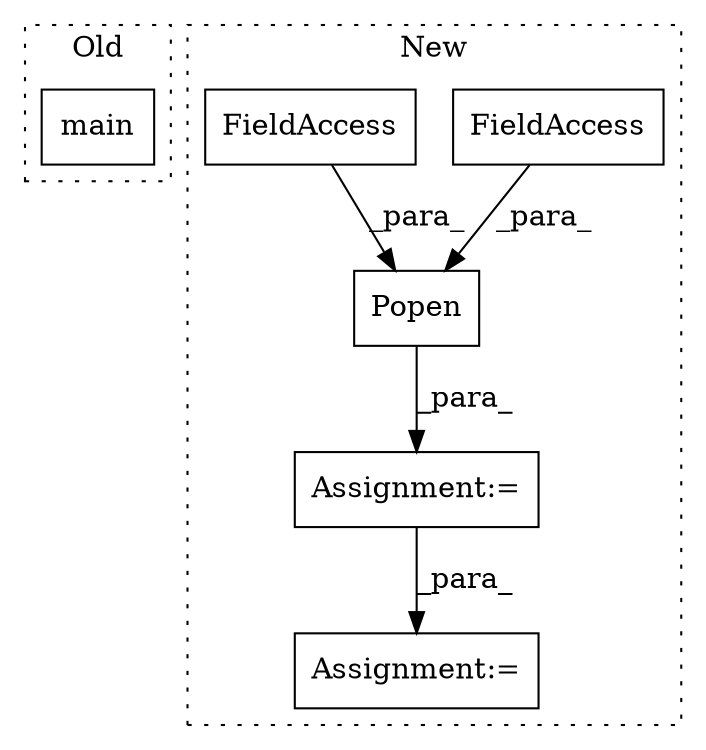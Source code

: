 digraph G {
subgraph cluster0 {
1 [label="main" a="32" s="6538,6547" l="5,1" shape="box"];
label = "Old";
style="dotted";
}
subgraph cluster1 {
2 [label="Popen" a="32" s="7495,7554" l="6,1" shape="box"];
3 [label="FieldAccess" a="22" s="7521" l="15" shape="box"];
4 [label="FieldAccess" a="22" s="7537" l="17" shape="box"];
5 [label="Assignment:=" a="7" s="7606" l="1" shape="box"];
6 [label="Assignment:=" a="7" s="7775" l="1" shape="box"];
label = "New";
style="dotted";
}
2 -> 5 [label="_para_"];
3 -> 2 [label="_para_"];
4 -> 2 [label="_para_"];
5 -> 6 [label="_para_"];
}